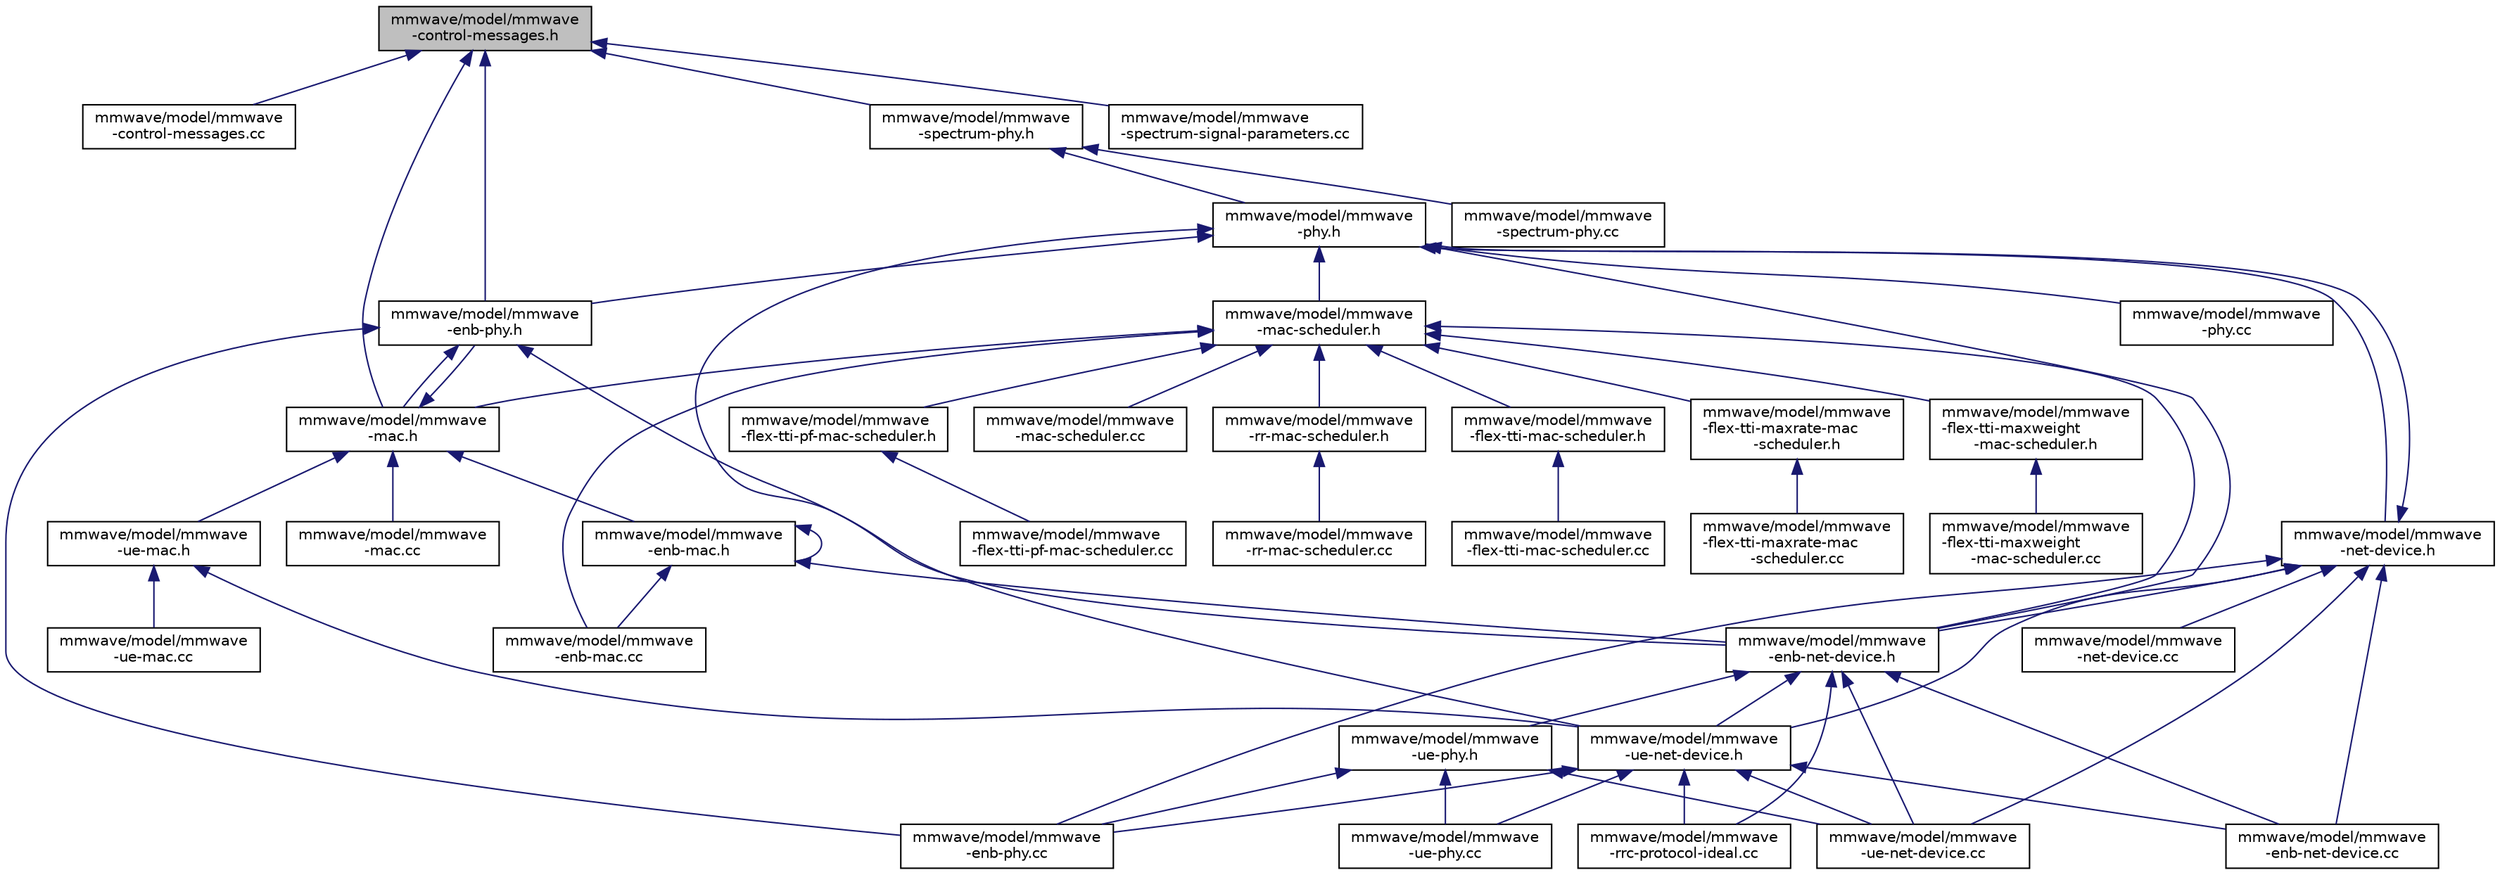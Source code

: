 digraph "mmwave/model/mmwave-control-messages.h"
{
  edge [fontname="Helvetica",fontsize="10",labelfontname="Helvetica",labelfontsize="10"];
  node [fontname="Helvetica",fontsize="10",shape=record];
  Node1 [label="mmwave/model/mmwave\l-control-messages.h",height=0.2,width=0.4,color="black", fillcolor="grey75", style="filled", fontcolor="black"];
  Node1 -> Node2 [dir="back",color="midnightblue",fontsize="10",style="solid"];
  Node2 [label="mmwave/model/mmwave\l-control-messages.cc",height=0.2,width=0.4,color="black", fillcolor="white", style="filled",URL="$d1/df5/mmwave-control-messages_8cc.html"];
  Node1 -> Node3 [dir="back",color="midnightblue",fontsize="10",style="solid"];
  Node3 [label="mmwave/model/mmwave\l-spectrum-phy.h",height=0.2,width=0.4,color="black", fillcolor="white", style="filled",URL="$d7/daa/mmwave-spectrum-phy_8h.html"];
  Node3 -> Node4 [dir="back",color="midnightblue",fontsize="10",style="solid"];
  Node4 [label="mmwave/model/mmwave\l-phy.h",height=0.2,width=0.4,color="black", fillcolor="white", style="filled",URL="$d0/d60/mmwave-phy_8h.html"];
  Node4 -> Node5 [dir="back",color="midnightblue",fontsize="10",style="solid"];
  Node5 [label="mmwave/model/mmwave\l-enb-phy.h",height=0.2,width=0.4,color="black", fillcolor="white", style="filled",URL="$d6/db4/mmwave-enb-phy_8h.html"];
  Node5 -> Node6 [dir="back",color="midnightblue",fontsize="10",style="solid"];
  Node6 [label="mmwave/model/mmwave\l-mac.h",height=0.2,width=0.4,color="black", fillcolor="white", style="filled",URL="$d6/d8c/mmwave-mac_8h.html"];
  Node6 -> Node7 [dir="back",color="midnightblue",fontsize="10",style="solid"];
  Node7 [label="mmwave/model/mmwave\l-enb-mac.h",height=0.2,width=0.4,color="black", fillcolor="white", style="filled",URL="$da/d42/mmwave-enb-mac_8h.html"];
  Node7 -> Node8 [dir="back",color="midnightblue",fontsize="10",style="solid"];
  Node8 [label="mmwave/model/mmwave\l-enb-mac.cc",height=0.2,width=0.4,color="black", fillcolor="white", style="filled",URL="$d9/dd7/mmwave-enb-mac_8cc.html"];
  Node7 -> Node7 [dir="back",color="midnightblue",fontsize="10",style="solid"];
  Node7 -> Node9 [dir="back",color="midnightblue",fontsize="10",style="solid"];
  Node9 [label="mmwave/model/mmwave\l-enb-net-device.h",height=0.2,width=0.4,color="black", fillcolor="white", style="filled",URL="$de/d37/mmwave-enb-net-device_8h.html"];
  Node9 -> Node10 [dir="back",color="midnightblue",fontsize="10",style="solid"];
  Node10 [label="mmwave/model/mmwave\l-enb-net-device.cc",height=0.2,width=0.4,color="black", fillcolor="white", style="filled",URL="$de/d04/mmwave-enb-net-device_8cc.html"];
  Node9 -> Node11 [dir="back",color="midnightblue",fontsize="10",style="solid"];
  Node11 [label="mmwave/model/mmwave\l-ue-net-device.h",height=0.2,width=0.4,color="black", fillcolor="white", style="filled",URL="$da/d7b/mmwave-ue-net-device_8h.html"];
  Node11 -> Node10 [dir="back",color="midnightblue",fontsize="10",style="solid"];
  Node11 -> Node12 [dir="back",color="midnightblue",fontsize="10",style="solid"];
  Node12 [label="mmwave/model/mmwave\l-enb-phy.cc",height=0.2,width=0.4,color="black", fillcolor="white", style="filled",URL="$da/dbc/mmwave-enb-phy_8cc.html"];
  Node11 -> Node13 [dir="back",color="midnightblue",fontsize="10",style="solid"];
  Node13 [label="mmwave/model/mmwave\l-rrc-protocol-ideal.cc",height=0.2,width=0.4,color="black", fillcolor="white", style="filled",URL="$d1/d6d/mmwave-rrc-protocol-ideal_8cc.html"];
  Node11 -> Node14 [dir="back",color="midnightblue",fontsize="10",style="solid"];
  Node14 [label="mmwave/model/mmwave\l-ue-net-device.cc",height=0.2,width=0.4,color="black", fillcolor="white", style="filled",URL="$d5/ddb/mmwave-ue-net-device_8cc.html"];
  Node11 -> Node15 [dir="back",color="midnightblue",fontsize="10",style="solid"];
  Node15 [label="mmwave/model/mmwave\l-ue-phy.cc",height=0.2,width=0.4,color="black", fillcolor="white", style="filled",URL="$dc/dcd/mmwave-ue-phy_8cc.html"];
  Node9 -> Node16 [dir="back",color="midnightblue",fontsize="10",style="solid"];
  Node16 [label="mmwave/model/mmwave\l-ue-phy.h",height=0.2,width=0.4,color="black", fillcolor="white", style="filled",URL="$d1/db1/mmwave-ue-phy_8h.html"];
  Node16 -> Node12 [dir="back",color="midnightblue",fontsize="10",style="solid"];
  Node16 -> Node14 [dir="back",color="midnightblue",fontsize="10",style="solid"];
  Node16 -> Node15 [dir="back",color="midnightblue",fontsize="10",style="solid"];
  Node9 -> Node13 [dir="back",color="midnightblue",fontsize="10",style="solid"];
  Node9 -> Node14 [dir="back",color="midnightblue",fontsize="10",style="solid"];
  Node6 -> Node5 [dir="back",color="midnightblue",fontsize="10",style="solid"];
  Node6 -> Node17 [dir="back",color="midnightblue",fontsize="10",style="solid"];
  Node17 [label="mmwave/model/mmwave\l-ue-mac.h",height=0.2,width=0.4,color="black", fillcolor="white", style="filled",URL="$da/d91/mmwave-ue-mac_8h.html"];
  Node17 -> Node11 [dir="back",color="midnightblue",fontsize="10",style="solid"];
  Node17 -> Node18 [dir="back",color="midnightblue",fontsize="10",style="solid"];
  Node18 [label="mmwave/model/mmwave\l-ue-mac.cc",height=0.2,width=0.4,color="black", fillcolor="white", style="filled",URL="$df/df1/mmwave-ue-mac_8cc.html"];
  Node6 -> Node19 [dir="back",color="midnightblue",fontsize="10",style="solid"];
  Node19 [label="mmwave/model/mmwave\l-mac.cc",height=0.2,width=0.4,color="black", fillcolor="white", style="filled",URL="$d4/d6d/mmwave-mac_8cc.html"];
  Node5 -> Node9 [dir="back",color="midnightblue",fontsize="10",style="solid"];
  Node5 -> Node12 [dir="back",color="midnightblue",fontsize="10",style="solid"];
  Node4 -> Node20 [dir="back",color="midnightblue",fontsize="10",style="solid"];
  Node20 [label="mmwave/model/mmwave\l-net-device.h",height=0.2,width=0.4,color="black", fillcolor="white", style="filled",URL="$d2/d05/mmwave-net-device_8h.html"];
  Node20 -> Node4 [dir="back",color="midnightblue",fontsize="10",style="solid"];
  Node20 -> Node10 [dir="back",color="midnightblue",fontsize="10",style="solid"];
  Node20 -> Node9 [dir="back",color="midnightblue",fontsize="10",style="solid"];
  Node20 -> Node11 [dir="back",color="midnightblue",fontsize="10",style="solid"];
  Node20 -> Node12 [dir="back",color="midnightblue",fontsize="10",style="solid"];
  Node20 -> Node21 [dir="back",color="midnightblue",fontsize="10",style="solid"];
  Node21 [label="mmwave/model/mmwave\l-net-device.cc",height=0.2,width=0.4,color="black", fillcolor="white", style="filled",URL="$d7/d81/mmwave-net-device_8cc.html"];
  Node20 -> Node14 [dir="back",color="midnightblue",fontsize="10",style="solid"];
  Node4 -> Node22 [dir="back",color="midnightblue",fontsize="10",style="solid"];
  Node22 [label="mmwave/model/mmwave\l-mac-scheduler.h",height=0.2,width=0.4,color="black", fillcolor="white", style="filled",URL="$dd/d02/mmwave-mac-scheduler_8h.html"];
  Node22 -> Node6 [dir="back",color="midnightblue",fontsize="10",style="solid"];
  Node22 -> Node8 [dir="back",color="midnightblue",fontsize="10",style="solid"];
  Node22 -> Node9 [dir="back",color="midnightblue",fontsize="10",style="solid"];
  Node22 -> Node23 [dir="back",color="midnightblue",fontsize="10",style="solid"];
  Node23 [label="mmwave/model/mmwave\l-flex-tti-mac-scheduler.h",height=0.2,width=0.4,color="black", fillcolor="white", style="filled",URL="$d4/d46/mmwave-flex-tti-mac-scheduler_8h.html"];
  Node23 -> Node24 [dir="back",color="midnightblue",fontsize="10",style="solid"];
  Node24 [label="mmwave/model/mmwave\l-flex-tti-mac-scheduler.cc",height=0.2,width=0.4,color="black", fillcolor="white", style="filled",URL="$d4/d49/mmwave-flex-tti-mac-scheduler_8cc.html"];
  Node22 -> Node25 [dir="back",color="midnightblue",fontsize="10",style="solid"];
  Node25 [label="mmwave/model/mmwave\l-flex-tti-maxrate-mac\l-scheduler.h",height=0.2,width=0.4,color="black", fillcolor="white", style="filled",URL="$d9/dc7/mmwave-flex-tti-maxrate-mac-scheduler_8h.html"];
  Node25 -> Node26 [dir="back",color="midnightblue",fontsize="10",style="solid"];
  Node26 [label="mmwave/model/mmwave\l-flex-tti-maxrate-mac\l-scheduler.cc",height=0.2,width=0.4,color="black", fillcolor="white", style="filled",URL="$d9/dc7/mmwave-flex-tti-maxrate-mac-scheduler_8cc.html"];
  Node22 -> Node27 [dir="back",color="midnightblue",fontsize="10",style="solid"];
  Node27 [label="mmwave/model/mmwave\l-flex-tti-maxweight\l-mac-scheduler.h",height=0.2,width=0.4,color="black", fillcolor="white", style="filled",URL="$d9/dc5/mmwave-flex-tti-maxweight-mac-scheduler_8h.html"];
  Node27 -> Node28 [dir="back",color="midnightblue",fontsize="10",style="solid"];
  Node28 [label="mmwave/model/mmwave\l-flex-tti-maxweight\l-mac-scheduler.cc",height=0.2,width=0.4,color="black", fillcolor="white", style="filled",URL="$d0/d70/mmwave-flex-tti-maxweight-mac-scheduler_8cc.html"];
  Node22 -> Node29 [dir="back",color="midnightblue",fontsize="10",style="solid"];
  Node29 [label="mmwave/model/mmwave\l-flex-tti-pf-mac-scheduler.h",height=0.2,width=0.4,color="black", fillcolor="white", style="filled",URL="$d6/d07/mmwave-flex-tti-pf-mac-scheduler_8h.html"];
  Node29 -> Node30 [dir="back",color="midnightblue",fontsize="10",style="solid"];
  Node30 [label="mmwave/model/mmwave\l-flex-tti-pf-mac-scheduler.cc",height=0.2,width=0.4,color="black", fillcolor="white", style="filled",URL="$d1/d2c/mmwave-flex-tti-pf-mac-scheduler_8cc.html"];
  Node22 -> Node31 [dir="back",color="midnightblue",fontsize="10",style="solid"];
  Node31 [label="mmwave/model/mmwave\l-mac-scheduler.cc",height=0.2,width=0.4,color="black", fillcolor="white", style="filled",URL="$d0/d32/mmwave-mac-scheduler_8cc.html"];
  Node22 -> Node32 [dir="back",color="midnightblue",fontsize="10",style="solid"];
  Node32 [label="mmwave/model/mmwave\l-rr-mac-scheduler.h",height=0.2,width=0.4,color="black", fillcolor="white", style="filled",URL="$d0/d8c/mmwave-rr-mac-scheduler_8h.html"];
  Node32 -> Node33 [dir="back",color="midnightblue",fontsize="10",style="solid"];
  Node33 [label="mmwave/model/mmwave\l-rr-mac-scheduler.cc",height=0.2,width=0.4,color="black", fillcolor="white", style="filled",URL="$df/d85/mmwave-rr-mac-scheduler_8cc.html"];
  Node4 -> Node9 [dir="back",color="midnightblue",fontsize="10",style="solid"];
  Node4 -> Node11 [dir="back",color="midnightblue",fontsize="10",style="solid"];
  Node4 -> Node34 [dir="back",color="midnightblue",fontsize="10",style="solid"];
  Node34 [label="mmwave/model/mmwave\l-phy.cc",height=0.2,width=0.4,color="black", fillcolor="white", style="filled",URL="$dc/dbe/mmwave-phy_8cc.html"];
  Node3 -> Node35 [dir="back",color="midnightblue",fontsize="10",style="solid"];
  Node35 [label="mmwave/model/mmwave\l-spectrum-phy.cc",height=0.2,width=0.4,color="black", fillcolor="white", style="filled",URL="$de/db9/mmwave-spectrum-phy_8cc.html"];
  Node1 -> Node5 [dir="back",color="midnightblue",fontsize="10",style="solid"];
  Node1 -> Node6 [dir="back",color="midnightblue",fontsize="10",style="solid"];
  Node1 -> Node36 [dir="back",color="midnightblue",fontsize="10",style="solid"];
  Node36 [label="mmwave/model/mmwave\l-spectrum-signal-parameters.cc",height=0.2,width=0.4,color="black", fillcolor="white", style="filled",URL="$df/de3/mmwave-spectrum-signal-parameters_8cc.html"];
}
